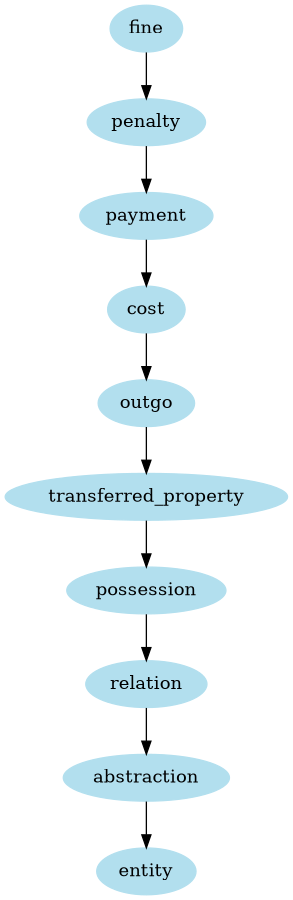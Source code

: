 digraph unix {
	node [color=lightblue2 style=filled]
	size="6,6"
	fine -> penalty
	penalty -> payment
	payment -> cost
	cost -> outgo
	outgo -> transferred_property
	transferred_property -> possession
	possession -> relation
	relation -> abstraction
	abstraction -> entity
}
